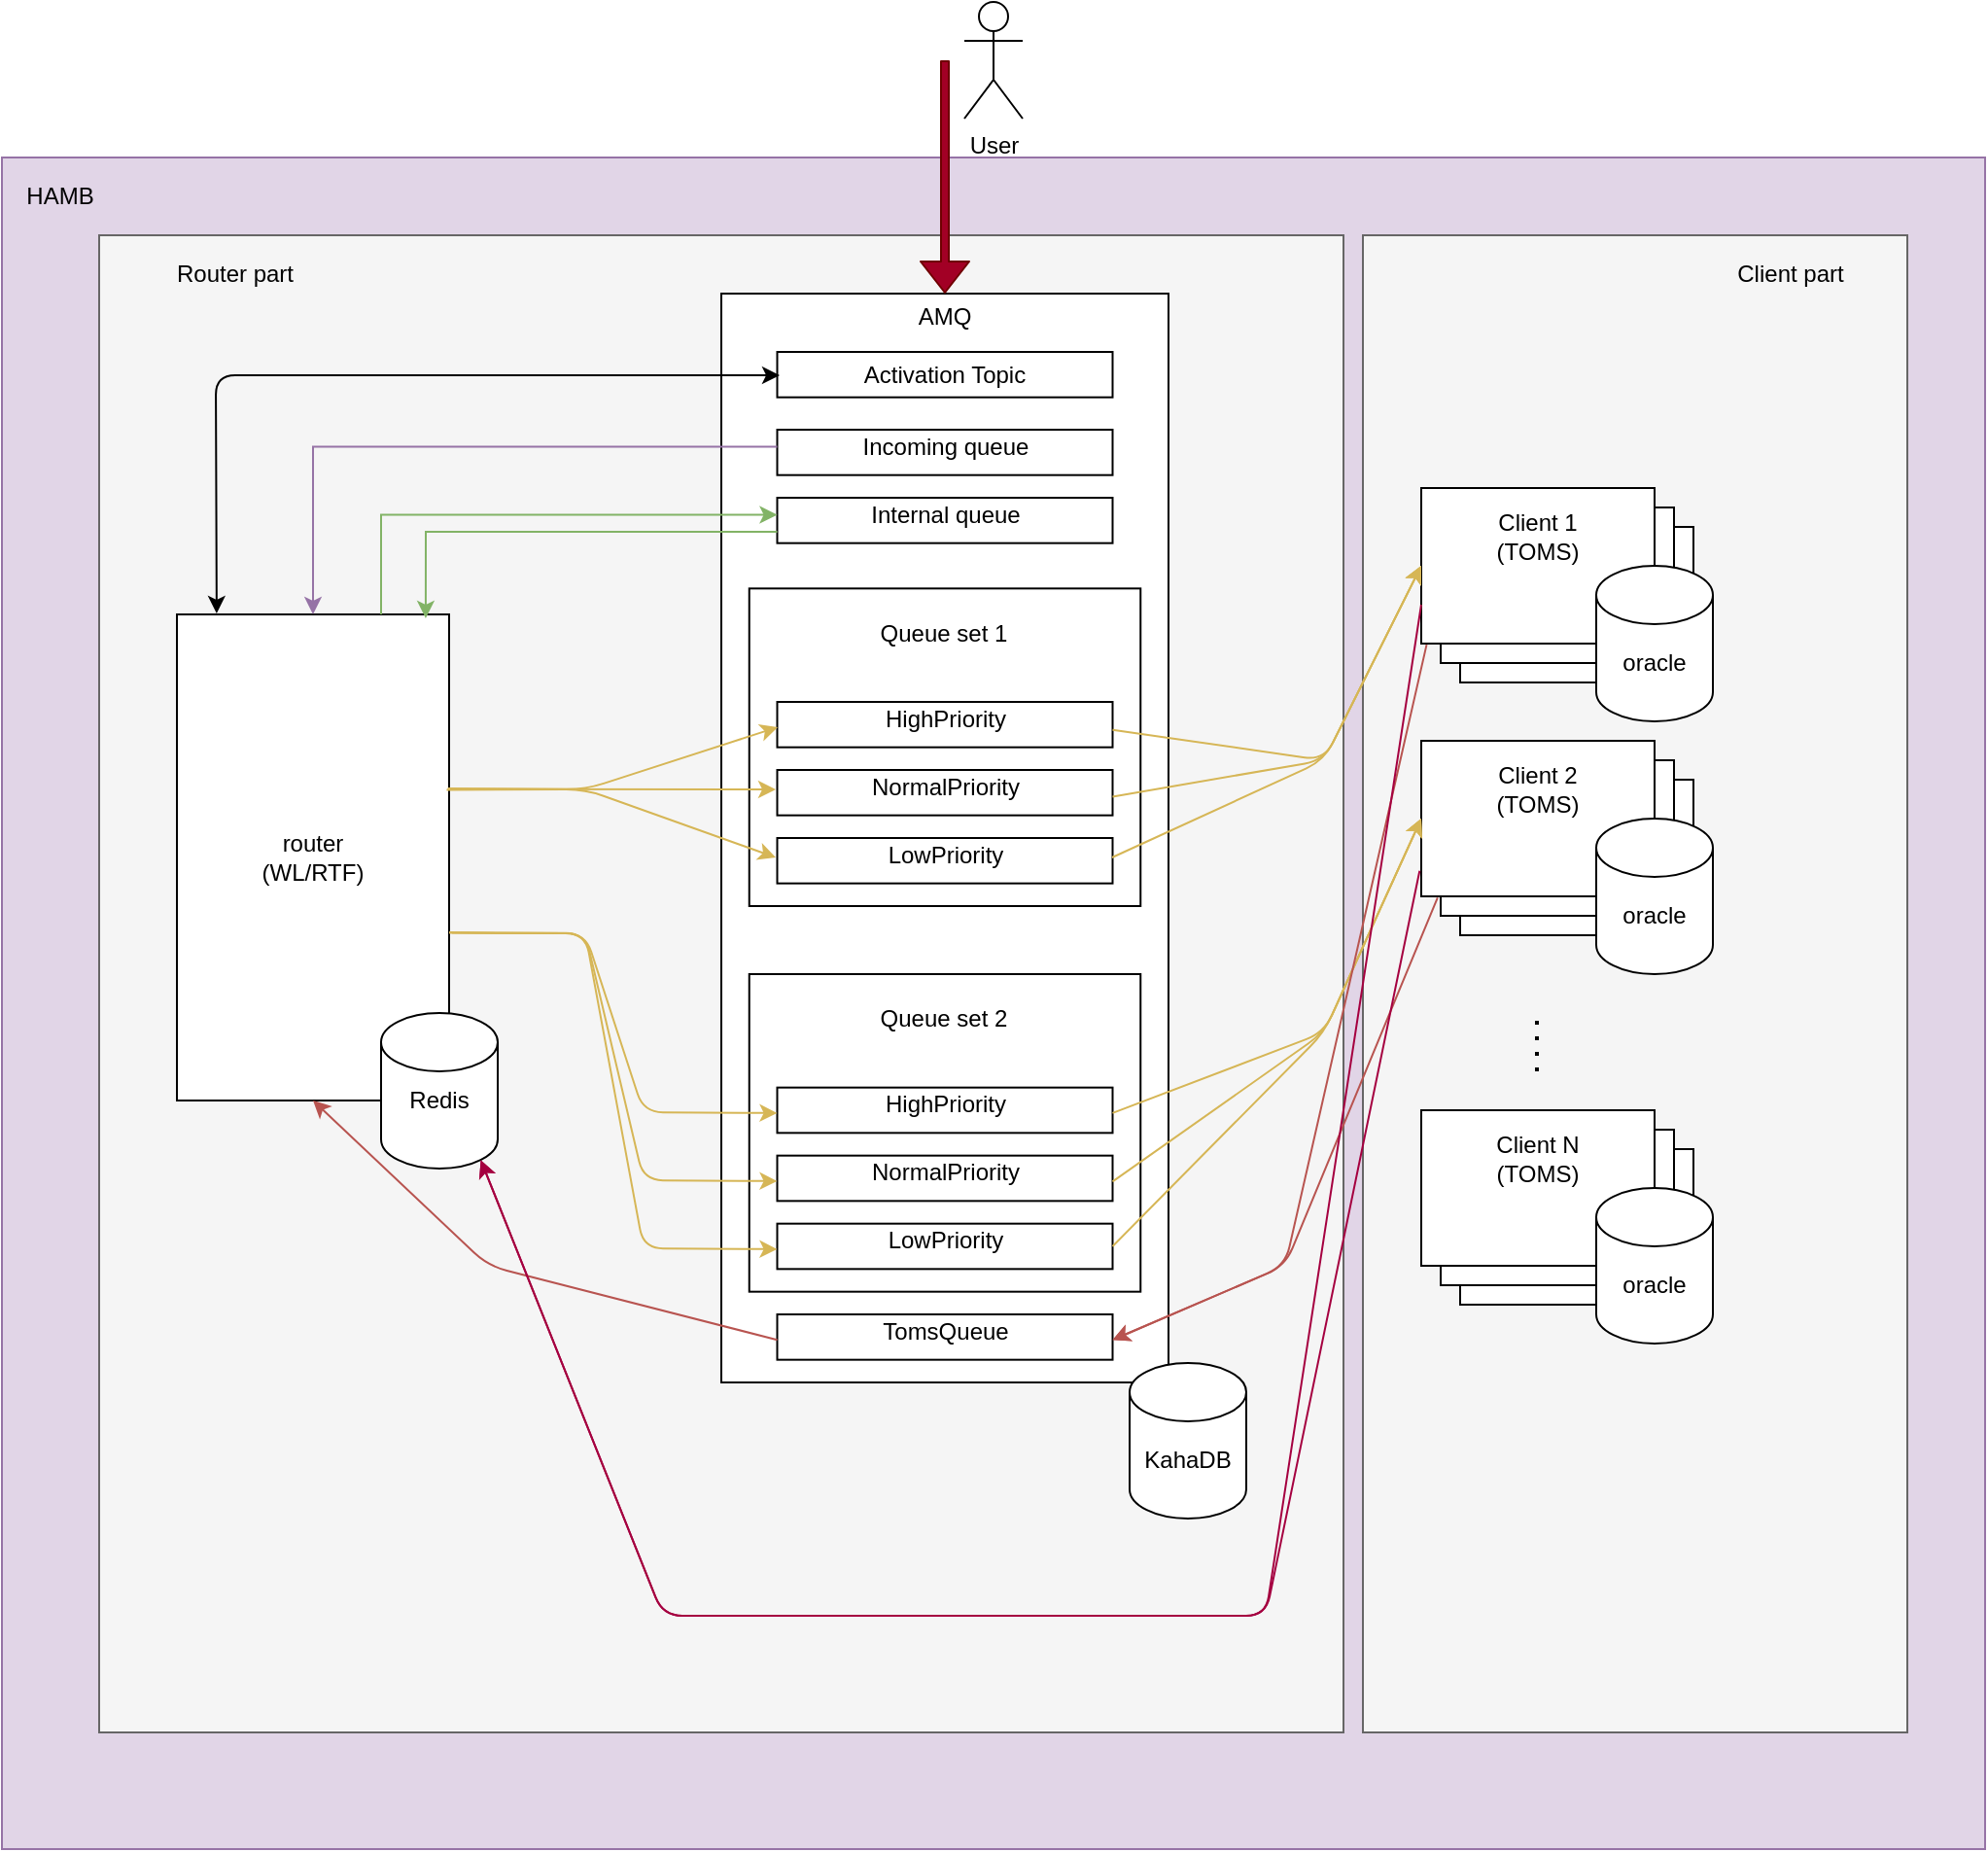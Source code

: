 <mxfile version="14.6.2" type="github">
  <diagram id="Q_fjoBFaL5rdG_AZnMPl" name="Page-1">
    <mxGraphModel dx="1831" dy="1708" grid="1" gridSize="10" guides="1" tooltips="1" connect="1" arrows="1" fold="1" page="1" pageScale="1" pageWidth="850" pageHeight="1100" math="0" shadow="0">
      <root>
        <mxCell id="0" />
        <mxCell id="1" parent="0" />
        <mxCell id="MbN7ViTrVdvOSA4xIN7R-132" value="" style="rounded=0;whiteSpace=wrap;html=1;fillColor=#f5f5f5;strokeColor=#666666;fontColor=#333333;" vertex="1" parent="1">
          <mxGeometry x="10" y="60" width="640" height="770" as="geometry" />
        </mxCell>
        <mxCell id="MbN7ViTrVdvOSA4xIN7R-123" value="" style="rounded=0;whiteSpace=wrap;html=1;fillColor=#e1d5e7;strokeColor=#9673a6;" vertex="1" parent="1">
          <mxGeometry x="-50" y="10" width="1020" height="870" as="geometry" />
        </mxCell>
        <mxCell id="MbN7ViTrVdvOSA4xIN7R-129" value="" style="rounded=0;whiteSpace=wrap;html=1;fillColor=#f5f5f5;strokeColor=#666666;fontColor=#333333;" vertex="1" parent="1">
          <mxGeometry x="650" y="50" width="280" height="770" as="geometry" />
        </mxCell>
        <mxCell id="MbN7ViTrVdvOSA4xIN7R-127" value="" style="rounded=0;whiteSpace=wrap;html=1;fillColor=#f5f5f5;strokeColor=#666666;fontColor=#333333;" vertex="1" parent="1">
          <mxGeometry y="50" width="640" height="770" as="geometry" />
        </mxCell>
        <mxCell id="MbN7ViTrVdvOSA4xIN7R-7" value="" style="rounded=0;whiteSpace=wrap;html=1;" vertex="1" parent="1">
          <mxGeometry x="40" y="245" width="140" height="250" as="geometry" />
        </mxCell>
        <mxCell id="MbN7ViTrVdvOSA4xIN7R-10" value="router &lt;br&gt;(WL/RTF)" style="text;html=1;strokeColor=none;fillColor=none;align=center;verticalAlign=middle;whiteSpace=wrap;rounded=0;" vertex="1" parent="1">
          <mxGeometry x="75" y="320" width="70" height="100" as="geometry" />
        </mxCell>
        <mxCell id="MbN7ViTrVdvOSA4xIN7R-13" value="" style="rounded=0;whiteSpace=wrap;html=1;" vertex="1" parent="1">
          <mxGeometry x="700" y="200" width="120" height="80" as="geometry" />
        </mxCell>
        <mxCell id="MbN7ViTrVdvOSA4xIN7R-12" value="" style="rounded=0;whiteSpace=wrap;html=1;" vertex="1" parent="1">
          <mxGeometry x="690" y="190" width="120" height="80" as="geometry" />
        </mxCell>
        <mxCell id="MbN7ViTrVdvOSA4xIN7R-8" value="" style="rounded=0;whiteSpace=wrap;html=1;" vertex="1" parent="1">
          <mxGeometry x="680" y="180" width="120" height="80" as="geometry" />
        </mxCell>
        <mxCell id="MbN7ViTrVdvOSA4xIN7R-11" value="Client 1 (TOMS)" style="text;html=1;strokeColor=none;fillColor=none;align=center;verticalAlign=middle;whiteSpace=wrap;rounded=0;" vertex="1" parent="1">
          <mxGeometry x="710" y="190" width="60" height="30" as="geometry" />
        </mxCell>
        <mxCell id="MbN7ViTrVdvOSA4xIN7R-14" value="" style="rounded=0;whiteSpace=wrap;html=1;" vertex="1" parent="1">
          <mxGeometry x="700" y="330" width="120" height="80" as="geometry" />
        </mxCell>
        <mxCell id="MbN7ViTrVdvOSA4xIN7R-15" value="" style="rounded=0;whiteSpace=wrap;html=1;" vertex="1" parent="1">
          <mxGeometry x="690" y="320" width="120" height="80" as="geometry" />
        </mxCell>
        <mxCell id="MbN7ViTrVdvOSA4xIN7R-16" value="" style="rounded=0;whiteSpace=wrap;html=1;" vertex="1" parent="1">
          <mxGeometry x="680" y="310" width="120" height="80" as="geometry" />
        </mxCell>
        <mxCell id="MbN7ViTrVdvOSA4xIN7R-17" value="Client 2&lt;br&gt;(TOMS)" style="text;html=1;strokeColor=none;fillColor=none;align=center;verticalAlign=middle;whiteSpace=wrap;rounded=0;" vertex="1" parent="1">
          <mxGeometry x="710" y="320" width="60" height="30" as="geometry" />
        </mxCell>
        <mxCell id="MbN7ViTrVdvOSA4xIN7R-18" value="" style="endArrow=none;dashed=1;html=1;dashPattern=1 3;strokeWidth=2;" edge="1" parent="1">
          <mxGeometry width="50" height="50" relative="1" as="geometry">
            <mxPoint x="739.5" y="480" as="sourcePoint" />
            <mxPoint x="739.5" y="450" as="targetPoint" />
          </mxGeometry>
        </mxCell>
        <mxCell id="MbN7ViTrVdvOSA4xIN7R-19" value="" style="rounded=0;whiteSpace=wrap;html=1;" vertex="1" parent="1">
          <mxGeometry x="700" y="520" width="120" height="80" as="geometry" />
        </mxCell>
        <mxCell id="MbN7ViTrVdvOSA4xIN7R-20" value="" style="rounded=0;whiteSpace=wrap;html=1;" vertex="1" parent="1">
          <mxGeometry x="690" y="510" width="120" height="80" as="geometry" />
        </mxCell>
        <mxCell id="MbN7ViTrVdvOSA4xIN7R-21" value="" style="rounded=0;whiteSpace=wrap;html=1;" vertex="1" parent="1">
          <mxGeometry x="680" y="500" width="120" height="80" as="geometry" />
        </mxCell>
        <mxCell id="MbN7ViTrVdvOSA4xIN7R-22" value="Client N&lt;br&gt;(TOMS)" style="text;html=1;strokeColor=none;fillColor=none;align=center;verticalAlign=middle;whiteSpace=wrap;rounded=0;" vertex="1" parent="1">
          <mxGeometry x="710" y="510" width="60" height="30" as="geometry" />
        </mxCell>
        <mxCell id="MbN7ViTrVdvOSA4xIN7R-51" value="" style="group;fillColor=#fff2cc;strokeColor=#d6b656;" vertex="1" connectable="0" parent="1">
          <mxGeometry x="320" y="80" width="230" height="560" as="geometry" />
        </mxCell>
        <mxCell id="MbN7ViTrVdvOSA4xIN7R-2" value="" style="rounded=0;whiteSpace=wrap;html=1;" vertex="1" parent="MbN7ViTrVdvOSA4xIN7R-51">
          <mxGeometry width="230" height="560" as="geometry" />
        </mxCell>
        <mxCell id="MbN7ViTrVdvOSA4xIN7R-33" value="" style="rounded=0;whiteSpace=wrap;html=1;" vertex="1" parent="MbN7ViTrVdvOSA4xIN7R-51">
          <mxGeometry x="14.375" y="350" width="201.25" height="163.333" as="geometry" />
        </mxCell>
        <mxCell id="MbN7ViTrVdvOSA4xIN7R-4" value="AMQ" style="text;html=1;strokeColor=none;fillColor=none;align=center;verticalAlign=middle;whiteSpace=wrap;rounded=0;" vertex="1" parent="MbN7ViTrVdvOSA4xIN7R-51">
          <mxGeometry x="86.25" y="0.003" width="57.5" height="23.333" as="geometry" />
        </mxCell>
        <mxCell id="MbN7ViTrVdvOSA4xIN7R-23" value="" style="rounded=0;whiteSpace=wrap;html=1;" vertex="1" parent="MbN7ViTrVdvOSA4xIN7R-51">
          <mxGeometry x="28.75" y="408.333" width="172.5" height="23.333" as="geometry" />
        </mxCell>
        <mxCell id="MbN7ViTrVdvOSA4xIN7R-24" value="HighPriority" style="text;html=1;strokeColor=none;fillColor=none;align=center;verticalAlign=middle;whiteSpace=wrap;rounded=0;" vertex="1" parent="MbN7ViTrVdvOSA4xIN7R-51">
          <mxGeometry x="28.75" y="408.333" width="172.5" height="17.5" as="geometry" />
        </mxCell>
        <mxCell id="MbN7ViTrVdvOSA4xIN7R-29" value="&lt;span style=&quot;color: rgba(0 , 0 , 0 , 0) ; font-family: monospace ; font-size: 0px&quot;&gt;%3CmxGraphModel%3E%3Croot%3E%3CmxCell%20id%3D%220%22%2F%3E%3CmxCell%20id%3D%221%22%20parent%3D%220%22%2F%3E%3CmxCell%20id%3D%222%22%20value%3D%22%22%20style%3D%22rounded%3D0%3BwhiteSpace%3Dwrap%3Bhtml%3D1%3B%22%20vertex%3D%221%22%20parent%3D%221%22%3E%3CmxGeometry%20x%3D%22530%22%20y%3D%22550%22%20width%3D%22120%22%20height%3D%2220%22%20as%3D%22geometry%22%2F%3E%3C%2FmxCell%3E%3CmxCell%20id%3D%223%22%20value%3D%22HighPriority%22%20style%3D%22text%3Bhtml%3D1%3BstrokeColor%3Dnone%3BfillColor%3Dnone%3Balign%3Dcenter%3BverticalAlign%3Dmiddle%3BwhiteSpace%3Dwrap%3Brounded%3D0%3B%22%20vertex%3D%221%22%20parent%3D%221%22%3E%3CmxGeometry%20x%3D%22530%22%20y%3D%22550%22%20width%3D%22120%22%20height%3D%2215%22%20as%3D%22geometry%22%2F%3E%3C%2FmxCell%3E%3C%2Froot%3E%3C%2FmxGraphModel%3E&lt;/span&gt;" style="rounded=0;whiteSpace=wrap;html=1;" vertex="1" parent="MbN7ViTrVdvOSA4xIN7R-51">
          <mxGeometry x="28.75" y="443.333" width="172.5" height="23.333" as="geometry" />
        </mxCell>
        <mxCell id="MbN7ViTrVdvOSA4xIN7R-30" value="NormalPriority" style="text;html=1;strokeColor=none;fillColor=none;align=center;verticalAlign=middle;whiteSpace=wrap;rounded=0;" vertex="1" parent="MbN7ViTrVdvOSA4xIN7R-51">
          <mxGeometry x="28.75" y="443.333" width="172.5" height="17.5" as="geometry" />
        </mxCell>
        <mxCell id="MbN7ViTrVdvOSA4xIN7R-31" value="&lt;span style=&quot;color: rgba(0 , 0 , 0 , 0) ; font-family: monospace ; font-size: 0px&quot;&gt;%3CmxGraphModel%3E%3Croot%3E%3CmxCell%20id%3D%220%22%2F%3E%3CmxCell%20id%3D%221%22%20parent%3D%220%22%2F%3E%3CmxCell%20id%3D%222%22%20value%3D%22%22%20style%3D%22rounded%3D0%3BwhiteSpace%3Dwrap%3Bhtml%3D1%3B%22%20vertex%3D%221%22%20parent%3D%221%22%3E%3CmxGeometry%20x%3D%22530%22%20y%3D%22550%22%20width%3D%22120%22%20height%3D%2220%22%20as%3D%22geometry%22%2F%3E%3C%2FmxCell%3E%3CmxCell%20id%3D%223%22%20value%3D%22HighPriority%22%20style%3D%22text%3Bhtml%3D1%3BstrokeColor%3Dnone%3BfillColor%3Dnone%3Balign%3Dcenter%3BverticalAlign%3Dmiddle%3BwhiteSpace%3Dwrap%3Brounded%3D0%3B%22%20vertex%3D%221%22%20parent%3D%221%22%3E%3CmxGeometry%20x%3D%22530%22%20y%3D%22550%22%20width%3D%22120%22%20height%3D%2215%22%20as%3D%22geometry%22%2F%3E%3C%2FmxCell%3E%3C%2Froot%3E%3C%2FmxGraphModel%3E&lt;/span&gt;" style="rounded=0;whiteSpace=wrap;html=1;" vertex="1" parent="MbN7ViTrVdvOSA4xIN7R-51">
          <mxGeometry x="28.75" y="478.333" width="172.5" height="23.333" as="geometry" />
        </mxCell>
        <mxCell id="MbN7ViTrVdvOSA4xIN7R-32" value="LowPriority" style="text;html=1;strokeColor=none;fillColor=none;align=center;verticalAlign=middle;whiteSpace=wrap;rounded=0;" vertex="1" parent="MbN7ViTrVdvOSA4xIN7R-51">
          <mxGeometry x="28.75" y="478.333" width="172.5" height="17.5" as="geometry" />
        </mxCell>
        <mxCell id="MbN7ViTrVdvOSA4xIN7R-35" value="Queue set 2" style="text;html=1;strokeColor=none;fillColor=none;align=center;verticalAlign=middle;whiteSpace=wrap;rounded=0;" vertex="1" parent="MbN7ViTrVdvOSA4xIN7R-51">
          <mxGeometry x="50.312" y="361.667" width="129.375" height="23.333" as="geometry" />
        </mxCell>
        <mxCell id="MbN7ViTrVdvOSA4xIN7R-36" value="" style="rounded=0;whiteSpace=wrap;html=1;" vertex="1" parent="MbN7ViTrVdvOSA4xIN7R-51">
          <mxGeometry x="14.375" y="151.667" width="201.25" height="163.333" as="geometry" />
        </mxCell>
        <mxCell id="MbN7ViTrVdvOSA4xIN7R-37" value="" style="rounded=0;whiteSpace=wrap;html=1;" vertex="1" parent="MbN7ViTrVdvOSA4xIN7R-51">
          <mxGeometry x="28.75" y="210" width="172.5" height="23.333" as="geometry" />
        </mxCell>
        <mxCell id="MbN7ViTrVdvOSA4xIN7R-38" value="HighPriority" style="text;html=1;strokeColor=none;fillColor=none;align=center;verticalAlign=middle;whiteSpace=wrap;rounded=0;" vertex="1" parent="MbN7ViTrVdvOSA4xIN7R-51">
          <mxGeometry x="28.75" y="210" width="172.5" height="17.5" as="geometry" />
        </mxCell>
        <mxCell id="MbN7ViTrVdvOSA4xIN7R-39" value="&lt;span style=&quot;color: rgba(0 , 0 , 0 , 0) ; font-family: monospace ; font-size: 0px&quot;&gt;%3CmxGraphModel%3E%3Croot%3E%3CmxCell%20id%3D%220%22%2F%3E%3CmxCell%20id%3D%221%22%20parent%3D%220%22%2F%3E%3CmxCell%20id%3D%222%22%20value%3D%22%22%20style%3D%22rounded%3D0%3BwhiteSpace%3Dwrap%3Bhtml%3D1%3B%22%20vertex%3D%221%22%20parent%3D%221%22%3E%3CmxGeometry%20x%3D%22530%22%20y%3D%22550%22%20width%3D%22120%22%20height%3D%2220%22%20as%3D%22geometry%22%2F%3E%3C%2FmxCell%3E%3CmxCell%20id%3D%223%22%20value%3D%22HighPriority%22%20style%3D%22text%3Bhtml%3D1%3BstrokeColor%3Dnone%3BfillColor%3Dnone%3Balign%3Dcenter%3BverticalAlign%3Dmiddle%3BwhiteSpace%3Dwrap%3Brounded%3D0%3B%22%20vertex%3D%221%22%20parent%3D%221%22%3E%3CmxGeometry%20x%3D%22530%22%20y%3D%22550%22%20width%3D%22120%22%20height%3D%2215%22%20as%3D%22geometry%22%2F%3E%3C%2FmxCell%3E%3C%2Froot%3E%3C%2FmxGraphModel%3E&lt;/span&gt;" style="rounded=0;whiteSpace=wrap;html=1;" vertex="1" parent="MbN7ViTrVdvOSA4xIN7R-51">
          <mxGeometry x="28.75" y="245.0" width="172.5" height="23.333" as="geometry" />
        </mxCell>
        <mxCell id="MbN7ViTrVdvOSA4xIN7R-40" value="NormalPriority" style="text;html=1;strokeColor=none;fillColor=none;align=center;verticalAlign=middle;whiteSpace=wrap;rounded=0;" vertex="1" parent="MbN7ViTrVdvOSA4xIN7R-51">
          <mxGeometry x="28.75" y="245.0" width="172.5" height="17.5" as="geometry" />
        </mxCell>
        <mxCell id="MbN7ViTrVdvOSA4xIN7R-41" value="&lt;span style=&quot;color: rgba(0 , 0 , 0 , 0) ; font-family: monospace ; font-size: 0px&quot;&gt;%3CmxGraphModel%3E%3Croot%3E%3CmxCell%20id%3D%220%22%2F%3E%3CmxCell%20id%3D%221%22%20parent%3D%220%22%2F%3E%3CmxCell%20id%3D%222%22%20value%3D%22%22%20style%3D%22rounded%3D0%3BwhiteSpace%3Dwrap%3Bhtml%3D1%3B%22%20vertex%3D%221%22%20parent%3D%221%22%3E%3CmxGeometry%20x%3D%22530%22%20y%3D%22550%22%20width%3D%22120%22%20height%3D%2220%22%20as%3D%22geometry%22%2F%3E%3C%2FmxCell%3E%3CmxCell%20id%3D%223%22%20value%3D%22HighPriority%22%20style%3D%22text%3Bhtml%3D1%3BstrokeColor%3Dnone%3BfillColor%3Dnone%3Balign%3Dcenter%3BverticalAlign%3Dmiddle%3BwhiteSpace%3Dwrap%3Brounded%3D0%3B%22%20vertex%3D%221%22%20parent%3D%221%22%3E%3CmxGeometry%20x%3D%22530%22%20y%3D%22550%22%20width%3D%22120%22%20height%3D%2215%22%20as%3D%22geometry%22%2F%3E%3C%2FmxCell%3E%3C%2Froot%3E%3C%2FmxGraphModel%3E&lt;/span&gt;" style="rounded=0;whiteSpace=wrap;html=1;" vertex="1" parent="MbN7ViTrVdvOSA4xIN7R-51">
          <mxGeometry x="28.75" y="280" width="172.5" height="23.333" as="geometry" />
        </mxCell>
        <mxCell id="MbN7ViTrVdvOSA4xIN7R-42" value="LowPriority" style="text;html=1;strokeColor=none;fillColor=none;align=center;verticalAlign=middle;whiteSpace=wrap;rounded=0;" vertex="1" parent="MbN7ViTrVdvOSA4xIN7R-51">
          <mxGeometry x="28.75" y="280" width="172.5" height="17.5" as="geometry" />
        </mxCell>
        <mxCell id="MbN7ViTrVdvOSA4xIN7R-43" value="Queue set 1" style="text;html=1;strokeColor=none;fillColor=none;align=center;verticalAlign=middle;whiteSpace=wrap;rounded=0;" vertex="1" parent="MbN7ViTrVdvOSA4xIN7R-51">
          <mxGeometry x="50.312" y="163.333" width="129.375" height="23.333" as="geometry" />
        </mxCell>
        <mxCell id="MbN7ViTrVdvOSA4xIN7R-46" value="&lt;span style=&quot;color: rgba(0 , 0 , 0 , 0) ; font-family: monospace ; font-size: 0px&quot;&gt;%3CmxGraphModel%3E%3Croot%3E%3CmxCell%20id%3D%220%22%2F%3E%3CmxCell%20id%3D%221%22%20parent%3D%220%22%2F%3E%3CmxCell%20id%3D%222%22%20value%3D%22%22%20style%3D%22rounded%3D0%3BwhiteSpace%3Dwrap%3Bhtml%3D1%3B%22%20vertex%3D%221%22%20parent%3D%221%22%3E%3CmxGeometry%20x%3D%22530%22%20y%3D%22550%22%20width%3D%22120%22%20height%3D%2220%22%20as%3D%22geometry%22%2F%3E%3C%2FmxCell%3E%3CmxCell%20id%3D%223%22%20value%3D%22HighPriority%22%20style%3D%22text%3Bhtml%3D1%3BstrokeColor%3Dnone%3BfillColor%3Dnone%3Balign%3Dcenter%3BverticalAlign%3Dmiddle%3BwhiteSpace%3Dwrap%3Brounded%3D0%3B%22%20vertex%3D%221%22%20parent%3D%221%22%3E%3CmxGeometry%20x%3D%22530%22%20y%3D%22550%22%20width%3D%22120%22%20height%3D%2215%22%20as%3D%22geometry%22%2F%3E%3C%2FmxCell%3E%3C%2Froot%3E%3C%2FmxGraphModel%3E&lt;/span&gt;" style="rounded=0;whiteSpace=wrap;html=1;" vertex="1" parent="MbN7ViTrVdvOSA4xIN7R-51">
          <mxGeometry x="28.75" y="525" width="172.5" height="23.333" as="geometry" />
        </mxCell>
        <mxCell id="MbN7ViTrVdvOSA4xIN7R-45" value="TomsQueue" style="text;html=1;strokeColor=none;fillColor=none;align=center;verticalAlign=middle;whiteSpace=wrap;rounded=0;" vertex="1" parent="MbN7ViTrVdvOSA4xIN7R-51">
          <mxGeometry x="28.75" y="525" width="172.5" height="17.5" as="geometry" />
        </mxCell>
        <mxCell id="MbN7ViTrVdvOSA4xIN7R-47" value="&lt;span style=&quot;color: rgba(0 , 0 , 0 , 0) ; font-family: monospace ; font-size: 0px&quot;&gt;%3CmxGraphModel%3E%3Croot%3E%3CmxCell%20id%3D%220%22%2F%3E%3CmxCell%20id%3D%221%22%20parent%3D%220%22%2F%3E%3CmxCell%20id%3D%222%22%20value%3D%22%22%20style%3D%22rounded%3D0%3BwhiteSpace%3Dwrap%3Bhtml%3D1%3B%22%20vertex%3D%221%22%20parent%3D%221%22%3E%3CmxGeometry%20x%3D%22530%22%20y%3D%22550%22%20width%3D%22120%22%20height%3D%2220%22%20as%3D%22geometry%22%2F%3E%3C%2FmxCell%3E%3CmxCell%20id%3D%223%22%20value%3D%22HighPriority%22%20style%3D%22text%3Bhtml%3D1%3BstrokeColor%3Dnone%3BfillColor%3Dnone%3Balign%3Dcenter%3BverticalAlign%3Dmiddle%3BwhiteSpace%3Dwrap%3Brounded%3D0%3B%22%20vertex%3D%221%22%20parent%3D%221%22%3E%3CmxGeometry%20x%3D%22530%22%20y%3D%22550%22%20width%3D%22120%22%20height%3D%2215%22%20as%3D%22geometry%22%2F%3E%3C%2FmxCell%3E%3C%2Froot%3E%3C%2FmxGraphModel%3E&lt;/span&gt;" style="rounded=0;whiteSpace=wrap;html=1;" vertex="1" parent="MbN7ViTrVdvOSA4xIN7R-51">
          <mxGeometry x="28.75" y="70.003" width="172.5" height="23.333" as="geometry" />
        </mxCell>
        <mxCell id="MbN7ViTrVdvOSA4xIN7R-48" value="Incoming queue" style="text;html=1;strokeColor=none;fillColor=none;align=center;verticalAlign=middle;whiteSpace=wrap;rounded=0;" vertex="1" parent="MbN7ViTrVdvOSA4xIN7R-51">
          <mxGeometry x="28.75" y="70.003" width="172.5" height="17.5" as="geometry" />
        </mxCell>
        <mxCell id="MbN7ViTrVdvOSA4xIN7R-49" value="&lt;span style=&quot;color: rgba(0 , 0 , 0 , 0) ; font-family: monospace ; font-size: 0px&quot;&gt;%3CmxGraphModel%3E%3Croot%3E%3CmxCell%20id%3D%220%22%2F%3E%3CmxCell%20id%3D%221%22%20parent%3D%220%22%2F%3E%3CmxCell%20id%3D%222%22%20value%3D%22%22%20style%3D%22rounded%3D0%3BwhiteSpace%3Dwrap%3Bhtml%3D1%3B%22%20vertex%3D%221%22%20parent%3D%221%22%3E%3CmxGeometry%20x%3D%22530%22%20y%3D%22550%22%20width%3D%22120%22%20height%3D%2220%22%20as%3D%22geometry%22%2F%3E%3C%2FmxCell%3E%3CmxCell%20id%3D%223%22%20value%3D%22HighPriority%22%20style%3D%22text%3Bhtml%3D1%3BstrokeColor%3Dnone%3BfillColor%3Dnone%3Balign%3Dcenter%3BverticalAlign%3Dmiddle%3BwhiteSpace%3Dwrap%3Brounded%3D0%3B%22%20vertex%3D%221%22%20parent%3D%221%22%3E%3CmxGeometry%20x%3D%22530%22%20y%3D%22550%22%20width%3D%22120%22%20height%3D%2215%22%20as%3D%22geometry%22%2F%3E%3C%2FmxCell%3E%3C%2Froot%3E%3C%2FmxGraphModel%3E&lt;/span&gt;" style="rounded=0;whiteSpace=wrap;html=1;" vertex="1" parent="MbN7ViTrVdvOSA4xIN7R-51">
          <mxGeometry x="28.75" y="105" width="172.5" height="23.333" as="geometry" />
        </mxCell>
        <mxCell id="MbN7ViTrVdvOSA4xIN7R-50" value="Internal queue" style="text;html=1;strokeColor=none;fillColor=none;align=center;verticalAlign=middle;whiteSpace=wrap;rounded=0;" vertex="1" parent="MbN7ViTrVdvOSA4xIN7R-51">
          <mxGeometry x="28.75" y="105" width="172.5" height="17.5" as="geometry" />
        </mxCell>
        <mxCell id="MbN7ViTrVdvOSA4xIN7R-113" value="" style="endArrow=classic;html=1;entryX=0;entryY=0.5;entryDx=0;entryDy=0;fillColor=#fff2cc;strokeColor=#d6b656;" edge="1" parent="MbN7ViTrVdvOSA4xIN7R-51" target="MbN7ViTrVdvOSA4xIN7R-16">
          <mxGeometry width="50" height="50" relative="1" as="geometry">
            <mxPoint x="201.25" y="456.67" as="sourcePoint" />
            <mxPoint x="251.25" y="406.67" as="targetPoint" />
            <Array as="points">
              <mxPoint x="310" y="380" />
            </Array>
          </mxGeometry>
        </mxCell>
        <mxCell id="MbN7ViTrVdvOSA4xIN7R-119" value="&lt;span style=&quot;color: rgba(0 , 0 , 0 , 0) ; font-family: monospace ; font-size: 0px&quot;&gt;%3CmxGraphModel%3E%3Croot%3E%3CmxCell%20id%3D%220%22%2F%3E%3CmxCell%20id%3D%221%22%20parent%3D%220%22%2F%3E%3CmxCell%20id%3D%222%22%20value%3D%22%22%20style%3D%22rounded%3D0%3BwhiteSpace%3Dwrap%3Bhtml%3D1%3B%22%20vertex%3D%221%22%20parent%3D%221%22%3E%3CmxGeometry%20x%3D%22530%22%20y%3D%22550%22%20width%3D%22120%22%20height%3D%2220%22%20as%3D%22geometry%22%2F%3E%3C%2FmxCell%3E%3CmxCell%20id%3D%223%22%20value%3D%22HighPriority%22%20style%3D%22text%3Bhtml%3D1%3BstrokeColor%3Dnone%3BfillColor%3Dnone%3Balign%3Dcenter%3BverticalAlign%3Dmiddle%3BwhiteSpace%3Dwrap%3Brounded%3D0%3B%22%20vertex%3D%221%22%20parent%3D%221%22%3E%3CmxGeometry%20x%3D%22530%22%20y%3D%22550%22%20width%3D%22120%22%20height%3D%2215%22%20as%3D%22geometry%22%2F%3E%3C%2FmxCell%3E%3C%2Froot%3E%3C%2FmxGraphModel%3E&lt;/span&gt;" style="rounded=0;whiteSpace=wrap;html=1;" vertex="1" parent="MbN7ViTrVdvOSA4xIN7R-51">
          <mxGeometry x="28.75" y="30.003" width="172.5" height="23.333" as="geometry" />
        </mxCell>
        <mxCell id="MbN7ViTrVdvOSA4xIN7R-120" value="Activation Topic" style="text;html=1;strokeColor=none;fillColor=none;align=center;verticalAlign=middle;whiteSpace=wrap;rounded=0;" vertex="1" parent="MbN7ViTrVdvOSA4xIN7R-51">
          <mxGeometry x="30" y="32" width="170" height="20" as="geometry" />
        </mxCell>
        <mxCell id="MbN7ViTrVdvOSA4xIN7R-77" value="" style="shape=cylinder3;whiteSpace=wrap;html=1;boundedLbl=1;backgroundOutline=1;size=15;" vertex="1" parent="1">
          <mxGeometry x="530" y="630" width="60" height="80" as="geometry" />
        </mxCell>
        <mxCell id="MbN7ViTrVdvOSA4xIN7R-78" value="KahaDB" style="text;html=1;strokeColor=none;fillColor=none;align=center;verticalAlign=middle;whiteSpace=wrap;rounded=0;" vertex="1" parent="1">
          <mxGeometry x="540" y="670" width="40" height="20" as="geometry" />
        </mxCell>
        <mxCell id="MbN7ViTrVdvOSA4xIN7R-81" value="" style="shape=cylinder3;whiteSpace=wrap;html=1;boundedLbl=1;backgroundOutline=1;size=15;" vertex="1" parent="1">
          <mxGeometry x="145" y="450" width="60" height="80" as="geometry" />
        </mxCell>
        <mxCell id="MbN7ViTrVdvOSA4xIN7R-82" value="Redis" style="text;html=1;strokeColor=none;fillColor=none;align=center;verticalAlign=middle;whiteSpace=wrap;rounded=0;" vertex="1" parent="1">
          <mxGeometry x="155" y="485" width="40" height="20" as="geometry" />
        </mxCell>
        <mxCell id="MbN7ViTrVdvOSA4xIN7R-83" value="" style="shape=cylinder3;whiteSpace=wrap;html=1;boundedLbl=1;backgroundOutline=1;size=15;" vertex="1" parent="1">
          <mxGeometry x="770" y="540" width="60" height="80" as="geometry" />
        </mxCell>
        <mxCell id="MbN7ViTrVdvOSA4xIN7R-84" value="" style="shape=cylinder3;whiteSpace=wrap;html=1;boundedLbl=1;backgroundOutline=1;size=15;" vertex="1" parent="1">
          <mxGeometry x="770" y="350" width="60" height="80" as="geometry" />
        </mxCell>
        <mxCell id="MbN7ViTrVdvOSA4xIN7R-85" value="" style="shape=cylinder3;whiteSpace=wrap;html=1;boundedLbl=1;backgroundOutline=1;size=15;" vertex="1" parent="1">
          <mxGeometry x="770" y="220" width="60" height="80" as="geometry" />
        </mxCell>
        <mxCell id="MbN7ViTrVdvOSA4xIN7R-86" value="oracle" style="text;html=1;strokeColor=none;fillColor=none;align=center;verticalAlign=middle;whiteSpace=wrap;rounded=0;" vertex="1" parent="1">
          <mxGeometry x="780" y="260" width="40" height="20" as="geometry" />
        </mxCell>
        <mxCell id="MbN7ViTrVdvOSA4xIN7R-87" value="oracle" style="text;html=1;strokeColor=none;fillColor=none;align=center;verticalAlign=middle;whiteSpace=wrap;rounded=0;" vertex="1" parent="1">
          <mxGeometry x="780" y="390" width="40" height="20" as="geometry" />
        </mxCell>
        <mxCell id="MbN7ViTrVdvOSA4xIN7R-88" value="oracle" style="text;html=1;strokeColor=none;fillColor=none;align=center;verticalAlign=middle;whiteSpace=wrap;rounded=0;" vertex="1" parent="1">
          <mxGeometry x="780" y="580" width="40" height="20" as="geometry" />
        </mxCell>
        <mxCell id="MbN7ViTrVdvOSA4xIN7R-89" value="User" style="shape=umlActor;verticalLabelPosition=bottom;verticalAlign=top;html=1;outlineConnect=0;" vertex="1" parent="1">
          <mxGeometry x="445" y="-70" width="30" height="60" as="geometry" />
        </mxCell>
        <mxCell id="MbN7ViTrVdvOSA4xIN7R-90" value="" style="shape=flexArrow;endArrow=classic;html=1;entryX=0.5;entryY=0;entryDx=0;entryDy=0;width=4;endSize=5;fillColor=#a20025;strokeColor=#6F0000;" edge="1" parent="1" target="MbN7ViTrVdvOSA4xIN7R-2">
          <mxGeometry width="50" height="50" relative="1" as="geometry">
            <mxPoint x="435" y="-40" as="sourcePoint" />
            <mxPoint x="442" y="80" as="targetPoint" />
          </mxGeometry>
        </mxCell>
        <mxCell id="MbN7ViTrVdvOSA4xIN7R-94" value="" style="edgeStyle=orthogonalEdgeStyle;rounded=0;orthogonalLoop=1;jettySize=auto;html=1;entryX=0.5;entryY=0;entryDx=0;entryDy=0;fillColor=#e1d5e7;strokeColor=#9673a6;" edge="1" parent="1" source="MbN7ViTrVdvOSA4xIN7R-48" target="MbN7ViTrVdvOSA4xIN7R-7">
          <mxGeometry relative="1" as="geometry">
            <mxPoint x="110" y="240" as="targetPoint" />
          </mxGeometry>
        </mxCell>
        <mxCell id="MbN7ViTrVdvOSA4xIN7R-96" style="edgeStyle=orthogonalEdgeStyle;rounded=0;orthogonalLoop=1;jettySize=auto;html=1;exitX=0.75;exitY=0;exitDx=0;exitDy=0;entryX=0;entryY=0.5;entryDx=0;entryDy=0;fillColor=#d5e8d4;strokeColor=#82b366;" edge="1" parent="1" source="MbN7ViTrVdvOSA4xIN7R-7" target="MbN7ViTrVdvOSA4xIN7R-50">
          <mxGeometry relative="1" as="geometry" />
        </mxCell>
        <mxCell id="MbN7ViTrVdvOSA4xIN7R-97" style="edgeStyle=orthogonalEdgeStyle;rounded=0;orthogonalLoop=1;jettySize=auto;html=1;exitX=0;exitY=1;exitDx=0;exitDy=0;entryX=0.914;entryY=0.008;entryDx=0;entryDy=0;entryPerimeter=0;fillColor=#d5e8d4;strokeColor=#82b366;" edge="1" parent="1" source="MbN7ViTrVdvOSA4xIN7R-50" target="MbN7ViTrVdvOSA4xIN7R-7">
          <mxGeometry relative="1" as="geometry">
            <Array as="points">
              <mxPoint x="168" y="203" />
            </Array>
          </mxGeometry>
        </mxCell>
        <mxCell id="MbN7ViTrVdvOSA4xIN7R-99" value="" style="endArrow=classic;html=1;fillColor=#fff2cc;strokeColor=#d6b656;exitX=0.995;exitY=0.358;exitDx=0;exitDy=0;exitPerimeter=0;" edge="1" parent="1" source="MbN7ViTrVdvOSA4xIN7R-7">
          <mxGeometry width="50" height="50" relative="1" as="geometry">
            <mxPoint x="181" y="303" as="sourcePoint" />
            <mxPoint x="349" y="303" as="targetPoint" />
            <Array as="points">
              <mxPoint x="250" y="335" />
            </Array>
          </mxGeometry>
        </mxCell>
        <mxCell id="MbN7ViTrVdvOSA4xIN7R-102" value="" style="endArrow=classic;html=1;entryX=0;entryY=0.75;entryDx=0;entryDy=0;exitX=1;exitY=0.655;exitDx=0;exitDy=0;exitPerimeter=0;fillColor=#fff2cc;strokeColor=#d6b656;" edge="1" parent="1" source="MbN7ViTrVdvOSA4xIN7R-7" target="MbN7ViTrVdvOSA4xIN7R-24">
          <mxGeometry width="50" height="50" relative="1" as="geometry">
            <mxPoint x="350" y="420" as="sourcePoint" />
            <mxPoint x="400" y="370" as="targetPoint" />
            <Array as="points">
              <mxPoint x="250" y="409" />
              <mxPoint x="280" y="501" />
            </Array>
          </mxGeometry>
        </mxCell>
        <mxCell id="MbN7ViTrVdvOSA4xIN7R-103" value="" style="endArrow=classic;html=1;entryX=0;entryY=0.75;entryDx=0;entryDy=0;fillColor=#fff2cc;strokeColor=#d6b656;" edge="1" parent="1" target="MbN7ViTrVdvOSA4xIN7R-30">
          <mxGeometry width="50" height="50" relative="1" as="geometry">
            <mxPoint x="180" y="408.54" as="sourcePoint" />
            <mxPoint x="348.75" y="539.998" as="targetPoint" />
            <Array as="points">
              <mxPoint x="250" y="409" />
              <mxPoint x="280" y="536" />
            </Array>
          </mxGeometry>
        </mxCell>
        <mxCell id="MbN7ViTrVdvOSA4xIN7R-104" value="" style="endArrow=classic;html=1;entryX=0;entryY=0.75;entryDx=0;entryDy=0;fillColor=#fff2cc;strokeColor=#d6b656;exitX=1.01;exitY=0.655;exitDx=0;exitDy=0;exitPerimeter=0;" edge="1" parent="1" source="MbN7ViTrVdvOSA4xIN7R-7">
          <mxGeometry width="50" height="50" relative="1" as="geometry">
            <mxPoint x="180" y="440" as="sourcePoint" />
            <mxPoint x="348.75" y="571.458" as="targetPoint" />
            <Array as="points">
              <mxPoint x="250" y="409" />
              <mxPoint x="280" y="571" />
            </Array>
          </mxGeometry>
        </mxCell>
        <mxCell id="MbN7ViTrVdvOSA4xIN7R-105" value="" style="endArrow=classic;html=1;fillColor=#fff2cc;strokeColor=#d6b656;" edge="1" parent="1">
          <mxGeometry width="50" height="50" relative="1" as="geometry">
            <mxPoint x="180" y="334.83" as="sourcePoint" />
            <mxPoint x="348" y="335" as="targetPoint" />
          </mxGeometry>
        </mxCell>
        <mxCell id="MbN7ViTrVdvOSA4xIN7R-106" value="" style="endArrow=classic;html=1;fillColor=#fff2cc;strokeColor=#d6b656;exitX=0.991;exitY=0.361;exitDx=0;exitDy=0;exitPerimeter=0;" edge="1" parent="1" source="MbN7ViTrVdvOSA4xIN7R-7">
          <mxGeometry width="50" height="50" relative="1" as="geometry">
            <mxPoint x="180" y="369.83" as="sourcePoint" />
            <mxPoint x="348" y="370" as="targetPoint" />
            <Array as="points">
              <mxPoint x="250" y="335" />
            </Array>
          </mxGeometry>
        </mxCell>
        <mxCell id="MbN7ViTrVdvOSA4xIN7R-107" value="" style="endArrow=classic;html=1;fillColor=#fff2cc;strokeColor=#d6b656;" edge="1" parent="1">
          <mxGeometry width="50" height="50" relative="1" as="geometry">
            <mxPoint x="521" y="370" as="sourcePoint" />
            <mxPoint x="680" y="220" as="targetPoint" />
            <Array as="points">
              <mxPoint x="630" y="320" />
            </Array>
          </mxGeometry>
        </mxCell>
        <mxCell id="MbN7ViTrVdvOSA4xIN7R-109" value="" style="endArrow=classic;html=1;exitX=1;exitY=0.5;exitDx=0;exitDy=0;fillColor=#fff2cc;strokeColor=#d6b656;" edge="1" parent="1">
          <mxGeometry width="50" height="50" relative="1" as="geometry">
            <mxPoint x="521.25" y="338.75" as="sourcePoint" />
            <mxPoint x="680" y="220" as="targetPoint" />
            <Array as="points">
              <mxPoint x="630" y="320" />
            </Array>
          </mxGeometry>
        </mxCell>
        <mxCell id="MbN7ViTrVdvOSA4xIN7R-110" value="" style="endArrow=classic;html=1;exitX=1;exitY=0.5;exitDx=0;exitDy=0;entryX=0;entryY=0.5;entryDx=0;entryDy=0;fillColor=#fff2cc;strokeColor=#d6b656;" edge="1" parent="1" target="MbN7ViTrVdvOSA4xIN7R-8">
          <mxGeometry width="50" height="50" relative="1" as="geometry">
            <mxPoint x="521.25" y="304.38" as="sourcePoint" />
            <mxPoint x="679" y="193" as="targetPoint" />
            <Array as="points">
              <mxPoint x="630" y="320" />
            </Array>
          </mxGeometry>
        </mxCell>
        <mxCell id="MbN7ViTrVdvOSA4xIN7R-112" value="" style="endArrow=classic;html=1;exitX=1;exitY=0.75;exitDx=0;exitDy=0;entryX=0;entryY=0.5;entryDx=0;entryDy=0;fillColor=#fff2cc;strokeColor=#d6b656;" edge="1" parent="1" source="MbN7ViTrVdvOSA4xIN7R-24" target="MbN7ViTrVdvOSA4xIN7R-16">
          <mxGeometry width="50" height="50" relative="1" as="geometry">
            <mxPoint x="560" y="550" as="sourcePoint" />
            <mxPoint x="610" y="500" as="targetPoint" />
            <Array as="points">
              <mxPoint x="630" y="460" />
            </Array>
          </mxGeometry>
        </mxCell>
        <mxCell id="MbN7ViTrVdvOSA4xIN7R-114" value="" style="endArrow=classic;html=1;exitX=1;exitY=0.5;exitDx=0;exitDy=0;entryX=0;entryY=0.5;entryDx=0;entryDy=0;fillColor=#fff2cc;strokeColor=#d6b656;" edge="1" parent="1" source="MbN7ViTrVdvOSA4xIN7R-31" target="MbN7ViTrVdvOSA4xIN7R-16">
          <mxGeometry width="50" height="50" relative="1" as="geometry">
            <mxPoint x="500" y="430" as="sourcePoint" />
            <mxPoint x="550" y="380" as="targetPoint" />
            <Array as="points">
              <mxPoint x="630" y="460" />
            </Array>
          </mxGeometry>
        </mxCell>
        <mxCell id="MbN7ViTrVdvOSA4xIN7R-115" value="" style="endArrow=classic;html=1;entryX=1;entryY=0.75;entryDx=0;entryDy=0;fillColor=#f8cecc;strokeColor=#b85450;exitX=0.023;exitY=1.007;exitDx=0;exitDy=0;exitPerimeter=0;" edge="1" parent="1" source="MbN7ViTrVdvOSA4xIN7R-8" target="MbN7ViTrVdvOSA4xIN7R-45">
          <mxGeometry width="50" height="50" relative="1" as="geometry">
            <mxPoint x="680" y="260" as="sourcePoint" />
            <mxPoint x="550" y="280" as="targetPoint" />
            <Array as="points">
              <mxPoint x="610" y="580" />
            </Array>
          </mxGeometry>
        </mxCell>
        <mxCell id="MbN7ViTrVdvOSA4xIN7R-116" value="" style="endArrow=classic;html=1;entryX=1;entryY=0.75;entryDx=0;entryDy=0;fillColor=#f8cecc;strokeColor=#b85450;exitX=0.07;exitY=1.008;exitDx=0;exitDy=0;exitPerimeter=0;" edge="1" parent="1" source="MbN7ViTrVdvOSA4xIN7R-16" target="MbN7ViTrVdvOSA4xIN7R-45">
          <mxGeometry width="50" height="50" relative="1" as="geometry">
            <mxPoint x="680" y="390" as="sourcePoint" />
            <mxPoint x="550" y="500" as="targetPoint" />
            <Array as="points">
              <mxPoint x="610" y="580" />
            </Array>
          </mxGeometry>
        </mxCell>
        <mxCell id="MbN7ViTrVdvOSA4xIN7R-117" value="" style="endArrow=classic;html=1;exitX=0;exitY=0.75;exitDx=0;exitDy=0;entryX=0.5;entryY=1;entryDx=0;entryDy=0;fillColor=#f8cecc;strokeColor=#b85450;" edge="1" parent="1" source="MbN7ViTrVdvOSA4xIN7R-45" target="MbN7ViTrVdvOSA4xIN7R-7">
          <mxGeometry width="50" height="50" relative="1" as="geometry">
            <mxPoint x="500" y="460" as="sourcePoint" />
            <mxPoint x="550" y="410" as="targetPoint" />
            <Array as="points">
              <mxPoint x="200" y="580" />
            </Array>
          </mxGeometry>
        </mxCell>
        <mxCell id="MbN7ViTrVdvOSA4xIN7R-122" value="" style="endArrow=classic;startArrow=classic;html=1;exitX=0.146;exitY=-0.002;exitDx=0;exitDy=0;exitPerimeter=0;entryX=0;entryY=0.5;entryDx=0;entryDy=0;" edge="1" parent="1" source="MbN7ViTrVdvOSA4xIN7R-7" target="MbN7ViTrVdvOSA4xIN7R-120">
          <mxGeometry width="50" height="50" relative="1" as="geometry">
            <mxPoint x="60" y="240" as="sourcePoint" />
            <mxPoint x="550" y="220" as="targetPoint" />
            <Array as="points">
              <mxPoint x="60" y="122" />
            </Array>
          </mxGeometry>
        </mxCell>
        <mxCell id="MbN7ViTrVdvOSA4xIN7R-124" value="HAMB" style="text;html=1;strokeColor=none;fillColor=none;align=center;verticalAlign=middle;whiteSpace=wrap;rounded=0;" vertex="1" parent="1">
          <mxGeometry x="-40" y="20" width="40" height="20" as="geometry" />
        </mxCell>
        <mxCell id="MbN7ViTrVdvOSA4xIN7R-125" value="" style="endArrow=classic;html=1;exitX=0;exitY=0.75;exitDx=0;exitDy=0;entryX=0.855;entryY=1;entryDx=0;entryDy=-4.35;entryPerimeter=0;fillColor=#d80073;strokeColor=#A50040;" edge="1" parent="1" source="MbN7ViTrVdvOSA4xIN7R-8" target="MbN7ViTrVdvOSA4xIN7R-81">
          <mxGeometry width="50" height="50" relative="1" as="geometry">
            <mxPoint x="230" y="500" as="sourcePoint" />
            <mxPoint x="280" y="450" as="targetPoint" />
            <Array as="points">
              <mxPoint x="600" y="760" />
              <mxPoint x="290" y="760" />
            </Array>
          </mxGeometry>
        </mxCell>
        <mxCell id="MbN7ViTrVdvOSA4xIN7R-126" value="" style="endArrow=classic;html=1;exitX=-0.007;exitY=0.836;exitDx=0;exitDy=0;entryX=0.855;entryY=1;entryDx=0;entryDy=-4.35;entryPerimeter=0;fillColor=#d80073;strokeColor=#A50040;exitPerimeter=0;" edge="1" parent="1" source="MbN7ViTrVdvOSA4xIN7R-16" target="MbN7ViTrVdvOSA4xIN7R-81">
          <mxGeometry width="50" height="50" relative="1" as="geometry">
            <mxPoint x="230" y="500" as="sourcePoint" />
            <mxPoint x="200" y="520" as="targetPoint" />
            <Array as="points">
              <mxPoint x="600" y="760" />
              <mxPoint x="290" y="760" />
            </Array>
          </mxGeometry>
        </mxCell>
        <mxCell id="MbN7ViTrVdvOSA4xIN7R-128" value="Router part" style="text;html=1;strokeColor=none;fillColor=none;align=center;verticalAlign=middle;whiteSpace=wrap;rounded=0;" vertex="1" parent="1">
          <mxGeometry x="10" y="60" width="120" height="20" as="geometry" />
        </mxCell>
        <mxCell id="MbN7ViTrVdvOSA4xIN7R-131" value="Client part" style="text;html=1;strokeColor=none;fillColor=none;align=center;verticalAlign=middle;whiteSpace=wrap;rounded=0;" vertex="1" parent="1">
          <mxGeometry x="820" y="60" width="100" height="20" as="geometry" />
        </mxCell>
      </root>
    </mxGraphModel>
  </diagram>
</mxfile>
